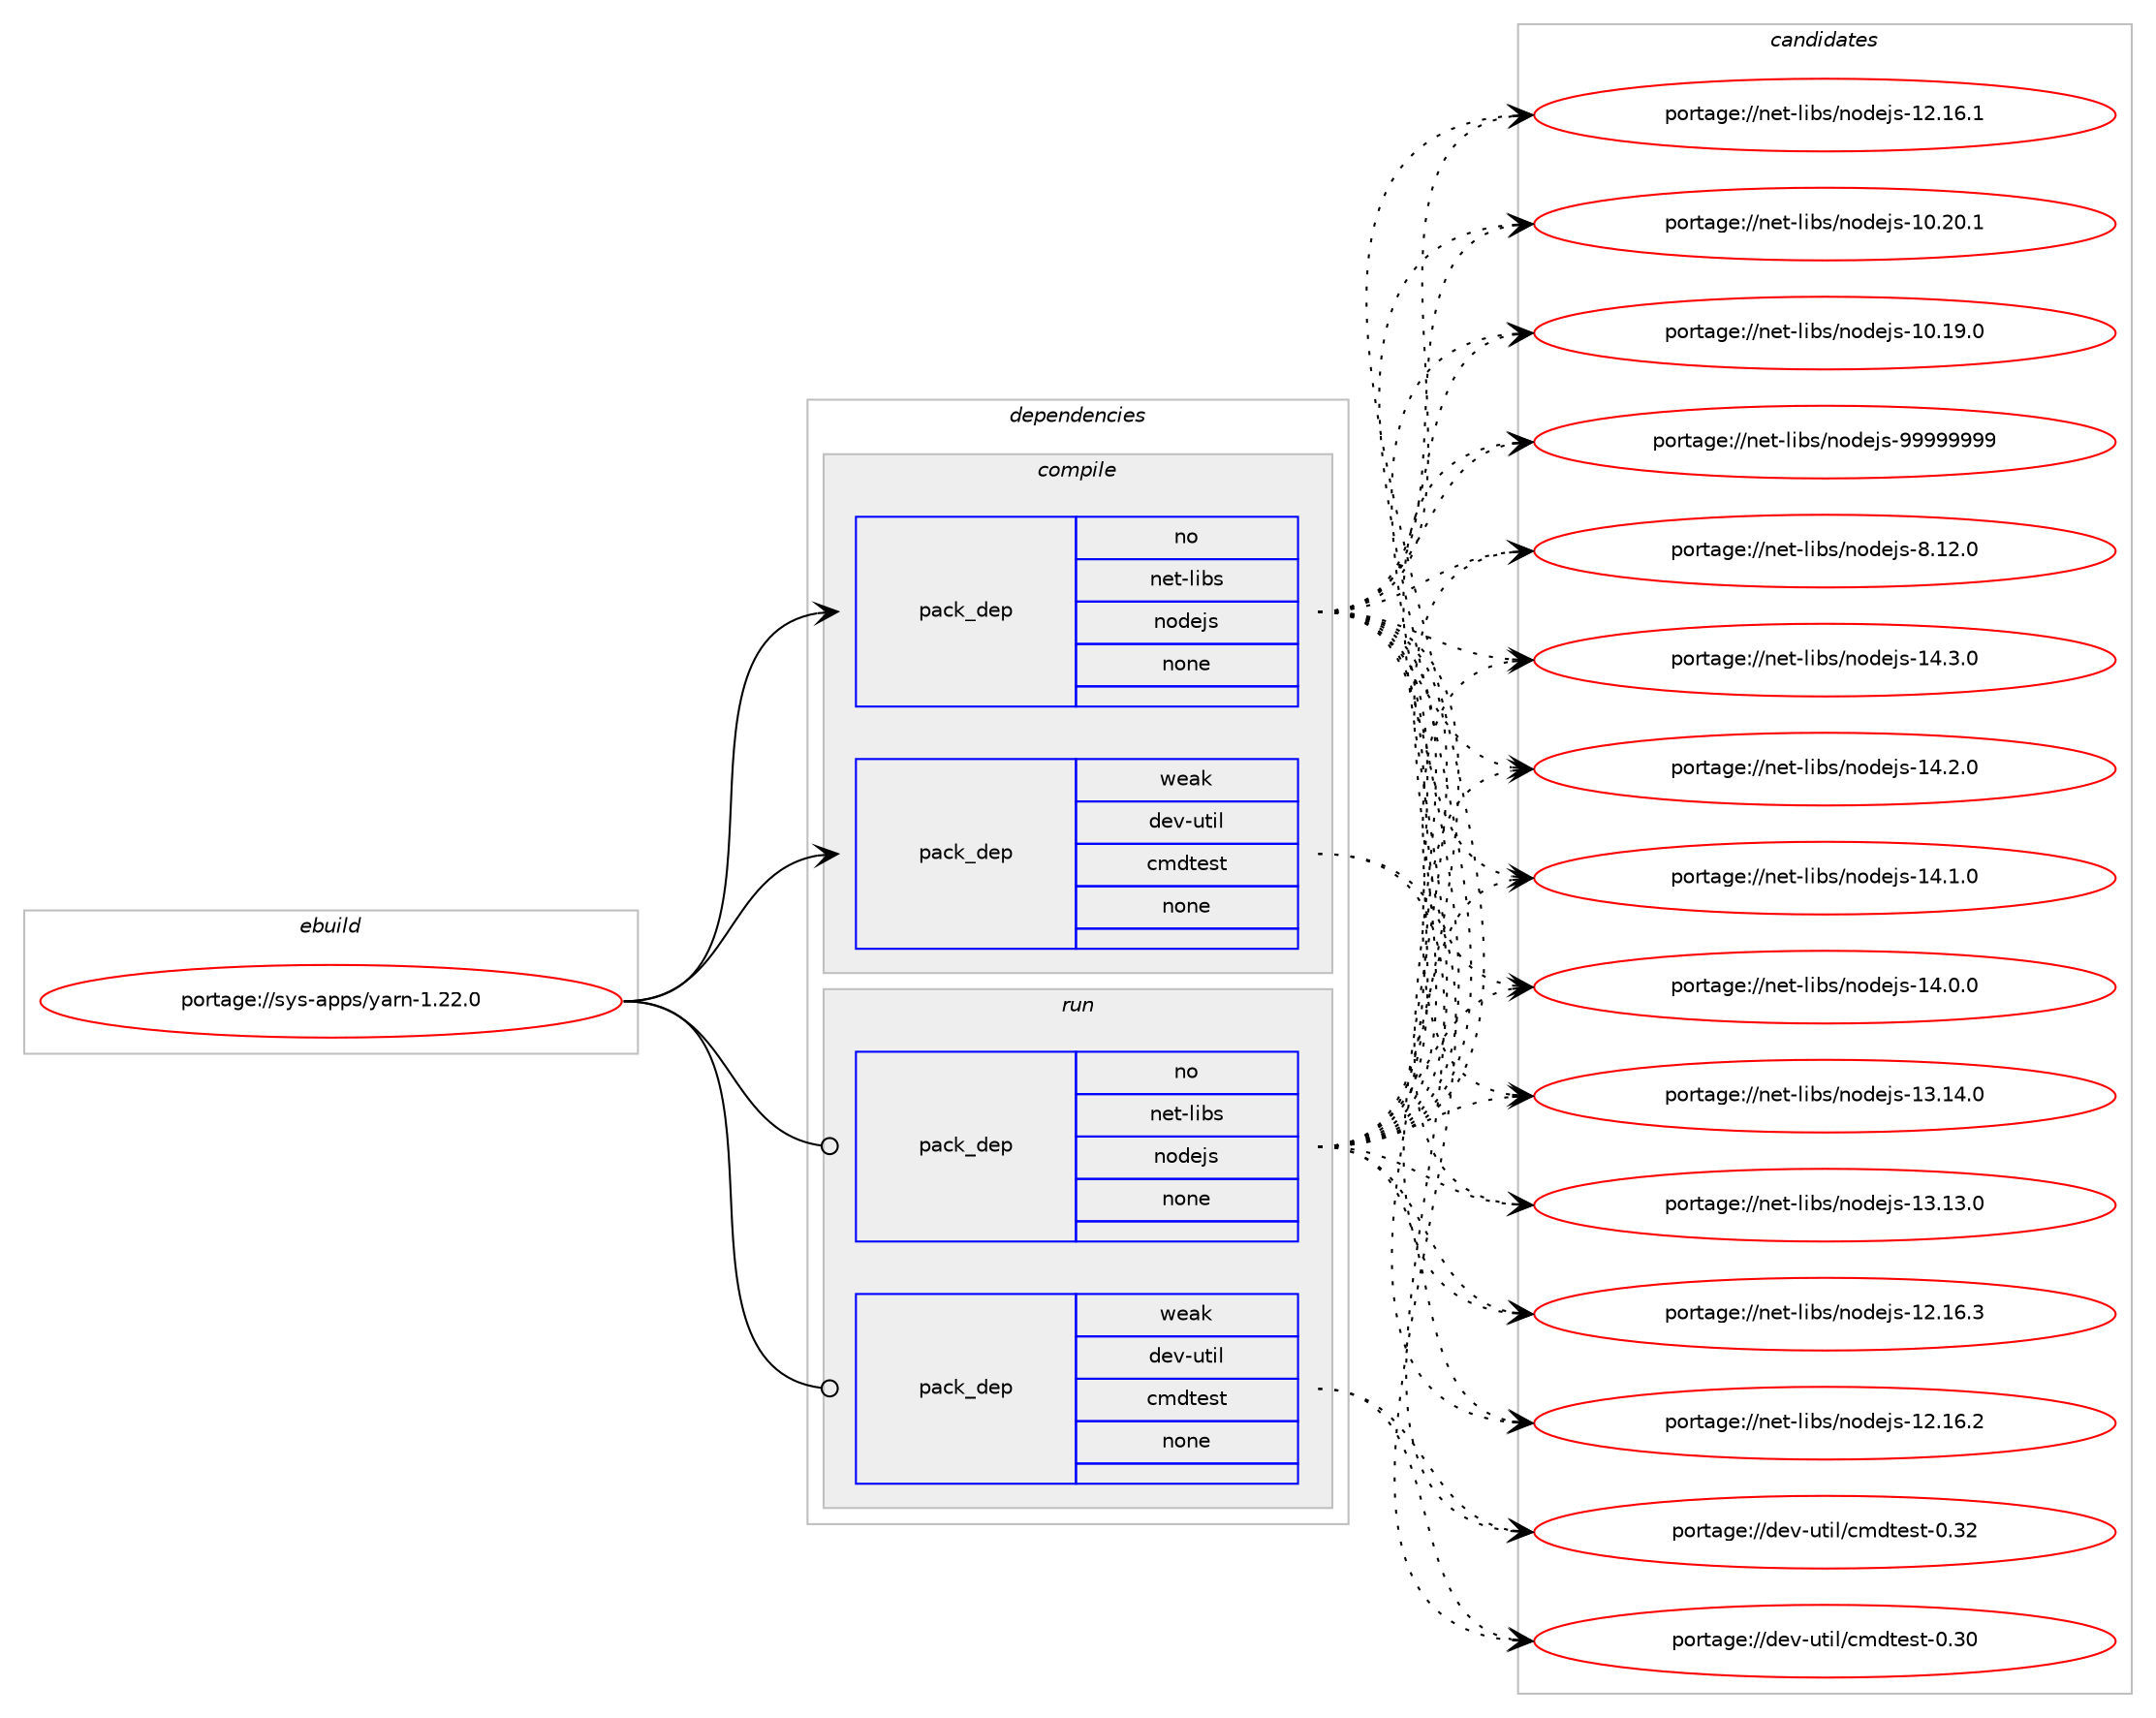 digraph prolog {

# *************
# Graph options
# *************

newrank=true;
concentrate=true;
compound=true;
graph [rankdir=LR,fontname=Helvetica,fontsize=10,ranksep=1.5];#, ranksep=2.5, nodesep=0.2];
edge  [arrowhead=vee];
node  [fontname=Helvetica,fontsize=10];

# **********
# The ebuild
# **********

subgraph cluster_leftcol {
color=gray;
rank=same;
label=<<i>ebuild</i>>;
id [label="portage://sys-apps/yarn-1.22.0", color=red, width=4, href="../sys-apps/yarn-1.22.0.svg"];
}

# ****************
# The dependencies
# ****************

subgraph cluster_midcol {
color=gray;
label=<<i>dependencies</i>>;
subgraph cluster_compile {
fillcolor="#eeeeee";
style=filled;
label=<<i>compile</i>>;
subgraph pack4134 {
dependency5341 [label=<<TABLE BORDER="0" CELLBORDER="1" CELLSPACING="0" CELLPADDING="4" WIDTH="220"><TR><TD ROWSPAN="6" CELLPADDING="30">pack_dep</TD></TR><TR><TD WIDTH="110">no</TD></TR><TR><TD>net-libs</TD></TR><TR><TD>nodejs</TD></TR><TR><TD>none</TD></TR><TR><TD></TD></TR></TABLE>>, shape=none, color=blue];
}
id:e -> dependency5341:w [weight=20,style="solid",arrowhead="vee"];
subgraph pack4135 {
dependency5342 [label=<<TABLE BORDER="0" CELLBORDER="1" CELLSPACING="0" CELLPADDING="4" WIDTH="220"><TR><TD ROWSPAN="6" CELLPADDING="30">pack_dep</TD></TR><TR><TD WIDTH="110">weak</TD></TR><TR><TD>dev-util</TD></TR><TR><TD>cmdtest</TD></TR><TR><TD>none</TD></TR><TR><TD></TD></TR></TABLE>>, shape=none, color=blue];
}
id:e -> dependency5342:w [weight=20,style="solid",arrowhead="vee"];
}
subgraph cluster_compileandrun {
fillcolor="#eeeeee";
style=filled;
label=<<i>compile and run</i>>;
}
subgraph cluster_run {
fillcolor="#eeeeee";
style=filled;
label=<<i>run</i>>;
subgraph pack4136 {
dependency5343 [label=<<TABLE BORDER="0" CELLBORDER="1" CELLSPACING="0" CELLPADDING="4" WIDTH="220"><TR><TD ROWSPAN="6" CELLPADDING="30">pack_dep</TD></TR><TR><TD WIDTH="110">no</TD></TR><TR><TD>net-libs</TD></TR><TR><TD>nodejs</TD></TR><TR><TD>none</TD></TR><TR><TD></TD></TR></TABLE>>, shape=none, color=blue];
}
id:e -> dependency5343:w [weight=20,style="solid",arrowhead="odot"];
subgraph pack4137 {
dependency5344 [label=<<TABLE BORDER="0" CELLBORDER="1" CELLSPACING="0" CELLPADDING="4" WIDTH="220"><TR><TD ROWSPAN="6" CELLPADDING="30">pack_dep</TD></TR><TR><TD WIDTH="110">weak</TD></TR><TR><TD>dev-util</TD></TR><TR><TD>cmdtest</TD></TR><TR><TD>none</TD></TR><TR><TD></TD></TR></TABLE>>, shape=none, color=blue];
}
id:e -> dependency5344:w [weight=20,style="solid",arrowhead="odot"];
}
}

# **************
# The candidates
# **************

subgraph cluster_choices {
rank=same;
color=gray;
label=<<i>candidates</i>>;

subgraph choice4134 {
color=black;
nodesep=1;
choice110101116451081059811547110111100101106115455757575757575757 [label="portage://net-libs/nodejs-99999999", color=red, width=4,href="../net-libs/nodejs-99999999.svg"];
choice11010111645108105981154711011110010110611545564649504648 [label="portage://net-libs/nodejs-8.12.0", color=red, width=4,href="../net-libs/nodejs-8.12.0.svg"];
choice11010111645108105981154711011110010110611545495246514648 [label="portage://net-libs/nodejs-14.3.0", color=red, width=4,href="../net-libs/nodejs-14.3.0.svg"];
choice11010111645108105981154711011110010110611545495246504648 [label="portage://net-libs/nodejs-14.2.0", color=red, width=4,href="../net-libs/nodejs-14.2.0.svg"];
choice11010111645108105981154711011110010110611545495246494648 [label="portage://net-libs/nodejs-14.1.0", color=red, width=4,href="../net-libs/nodejs-14.1.0.svg"];
choice11010111645108105981154711011110010110611545495246484648 [label="portage://net-libs/nodejs-14.0.0", color=red, width=4,href="../net-libs/nodejs-14.0.0.svg"];
choice1101011164510810598115471101111001011061154549514649524648 [label="portage://net-libs/nodejs-13.14.0", color=red, width=4,href="../net-libs/nodejs-13.14.0.svg"];
choice1101011164510810598115471101111001011061154549514649514648 [label="portage://net-libs/nodejs-13.13.0", color=red, width=4,href="../net-libs/nodejs-13.13.0.svg"];
choice1101011164510810598115471101111001011061154549504649544651 [label="portage://net-libs/nodejs-12.16.3", color=red, width=4,href="../net-libs/nodejs-12.16.3.svg"];
choice1101011164510810598115471101111001011061154549504649544650 [label="portage://net-libs/nodejs-12.16.2", color=red, width=4,href="../net-libs/nodejs-12.16.2.svg"];
choice1101011164510810598115471101111001011061154549504649544649 [label="portage://net-libs/nodejs-12.16.1", color=red, width=4,href="../net-libs/nodejs-12.16.1.svg"];
choice1101011164510810598115471101111001011061154549484650484649 [label="portage://net-libs/nodejs-10.20.1", color=red, width=4,href="../net-libs/nodejs-10.20.1.svg"];
choice1101011164510810598115471101111001011061154549484649574648 [label="portage://net-libs/nodejs-10.19.0", color=red, width=4,href="../net-libs/nodejs-10.19.0.svg"];
dependency5341:e -> choice110101116451081059811547110111100101106115455757575757575757:w [style=dotted,weight="100"];
dependency5341:e -> choice11010111645108105981154711011110010110611545564649504648:w [style=dotted,weight="100"];
dependency5341:e -> choice11010111645108105981154711011110010110611545495246514648:w [style=dotted,weight="100"];
dependency5341:e -> choice11010111645108105981154711011110010110611545495246504648:w [style=dotted,weight="100"];
dependency5341:e -> choice11010111645108105981154711011110010110611545495246494648:w [style=dotted,weight="100"];
dependency5341:e -> choice11010111645108105981154711011110010110611545495246484648:w [style=dotted,weight="100"];
dependency5341:e -> choice1101011164510810598115471101111001011061154549514649524648:w [style=dotted,weight="100"];
dependency5341:e -> choice1101011164510810598115471101111001011061154549514649514648:w [style=dotted,weight="100"];
dependency5341:e -> choice1101011164510810598115471101111001011061154549504649544651:w [style=dotted,weight="100"];
dependency5341:e -> choice1101011164510810598115471101111001011061154549504649544650:w [style=dotted,weight="100"];
dependency5341:e -> choice1101011164510810598115471101111001011061154549504649544649:w [style=dotted,weight="100"];
dependency5341:e -> choice1101011164510810598115471101111001011061154549484650484649:w [style=dotted,weight="100"];
dependency5341:e -> choice1101011164510810598115471101111001011061154549484649574648:w [style=dotted,weight="100"];
}
subgraph choice4135 {
color=black;
nodesep=1;
choice1001011184511711610510847991091001161011151164548465150 [label="portage://dev-util/cmdtest-0.32", color=red, width=4,href="../dev-util/cmdtest-0.32.svg"];
choice1001011184511711610510847991091001161011151164548465148 [label="portage://dev-util/cmdtest-0.30", color=red, width=4,href="../dev-util/cmdtest-0.30.svg"];
dependency5342:e -> choice1001011184511711610510847991091001161011151164548465150:w [style=dotted,weight="100"];
dependency5342:e -> choice1001011184511711610510847991091001161011151164548465148:w [style=dotted,weight="100"];
}
subgraph choice4136 {
color=black;
nodesep=1;
choice110101116451081059811547110111100101106115455757575757575757 [label="portage://net-libs/nodejs-99999999", color=red, width=4,href="../net-libs/nodejs-99999999.svg"];
choice11010111645108105981154711011110010110611545564649504648 [label="portage://net-libs/nodejs-8.12.0", color=red, width=4,href="../net-libs/nodejs-8.12.0.svg"];
choice11010111645108105981154711011110010110611545495246514648 [label="portage://net-libs/nodejs-14.3.0", color=red, width=4,href="../net-libs/nodejs-14.3.0.svg"];
choice11010111645108105981154711011110010110611545495246504648 [label="portage://net-libs/nodejs-14.2.0", color=red, width=4,href="../net-libs/nodejs-14.2.0.svg"];
choice11010111645108105981154711011110010110611545495246494648 [label="portage://net-libs/nodejs-14.1.0", color=red, width=4,href="../net-libs/nodejs-14.1.0.svg"];
choice11010111645108105981154711011110010110611545495246484648 [label="portage://net-libs/nodejs-14.0.0", color=red, width=4,href="../net-libs/nodejs-14.0.0.svg"];
choice1101011164510810598115471101111001011061154549514649524648 [label="portage://net-libs/nodejs-13.14.0", color=red, width=4,href="../net-libs/nodejs-13.14.0.svg"];
choice1101011164510810598115471101111001011061154549514649514648 [label="portage://net-libs/nodejs-13.13.0", color=red, width=4,href="../net-libs/nodejs-13.13.0.svg"];
choice1101011164510810598115471101111001011061154549504649544651 [label="portage://net-libs/nodejs-12.16.3", color=red, width=4,href="../net-libs/nodejs-12.16.3.svg"];
choice1101011164510810598115471101111001011061154549504649544650 [label="portage://net-libs/nodejs-12.16.2", color=red, width=4,href="../net-libs/nodejs-12.16.2.svg"];
choice1101011164510810598115471101111001011061154549504649544649 [label="portage://net-libs/nodejs-12.16.1", color=red, width=4,href="../net-libs/nodejs-12.16.1.svg"];
choice1101011164510810598115471101111001011061154549484650484649 [label="portage://net-libs/nodejs-10.20.1", color=red, width=4,href="../net-libs/nodejs-10.20.1.svg"];
choice1101011164510810598115471101111001011061154549484649574648 [label="portage://net-libs/nodejs-10.19.0", color=red, width=4,href="../net-libs/nodejs-10.19.0.svg"];
dependency5343:e -> choice110101116451081059811547110111100101106115455757575757575757:w [style=dotted,weight="100"];
dependency5343:e -> choice11010111645108105981154711011110010110611545564649504648:w [style=dotted,weight="100"];
dependency5343:e -> choice11010111645108105981154711011110010110611545495246514648:w [style=dotted,weight="100"];
dependency5343:e -> choice11010111645108105981154711011110010110611545495246504648:w [style=dotted,weight="100"];
dependency5343:e -> choice11010111645108105981154711011110010110611545495246494648:w [style=dotted,weight="100"];
dependency5343:e -> choice11010111645108105981154711011110010110611545495246484648:w [style=dotted,weight="100"];
dependency5343:e -> choice1101011164510810598115471101111001011061154549514649524648:w [style=dotted,weight="100"];
dependency5343:e -> choice1101011164510810598115471101111001011061154549514649514648:w [style=dotted,weight="100"];
dependency5343:e -> choice1101011164510810598115471101111001011061154549504649544651:w [style=dotted,weight="100"];
dependency5343:e -> choice1101011164510810598115471101111001011061154549504649544650:w [style=dotted,weight="100"];
dependency5343:e -> choice1101011164510810598115471101111001011061154549504649544649:w [style=dotted,weight="100"];
dependency5343:e -> choice1101011164510810598115471101111001011061154549484650484649:w [style=dotted,weight="100"];
dependency5343:e -> choice1101011164510810598115471101111001011061154549484649574648:w [style=dotted,weight="100"];
}
subgraph choice4137 {
color=black;
nodesep=1;
choice1001011184511711610510847991091001161011151164548465150 [label="portage://dev-util/cmdtest-0.32", color=red, width=4,href="../dev-util/cmdtest-0.32.svg"];
choice1001011184511711610510847991091001161011151164548465148 [label="portage://dev-util/cmdtest-0.30", color=red, width=4,href="../dev-util/cmdtest-0.30.svg"];
dependency5344:e -> choice1001011184511711610510847991091001161011151164548465150:w [style=dotted,weight="100"];
dependency5344:e -> choice1001011184511711610510847991091001161011151164548465148:w [style=dotted,weight="100"];
}
}

}
